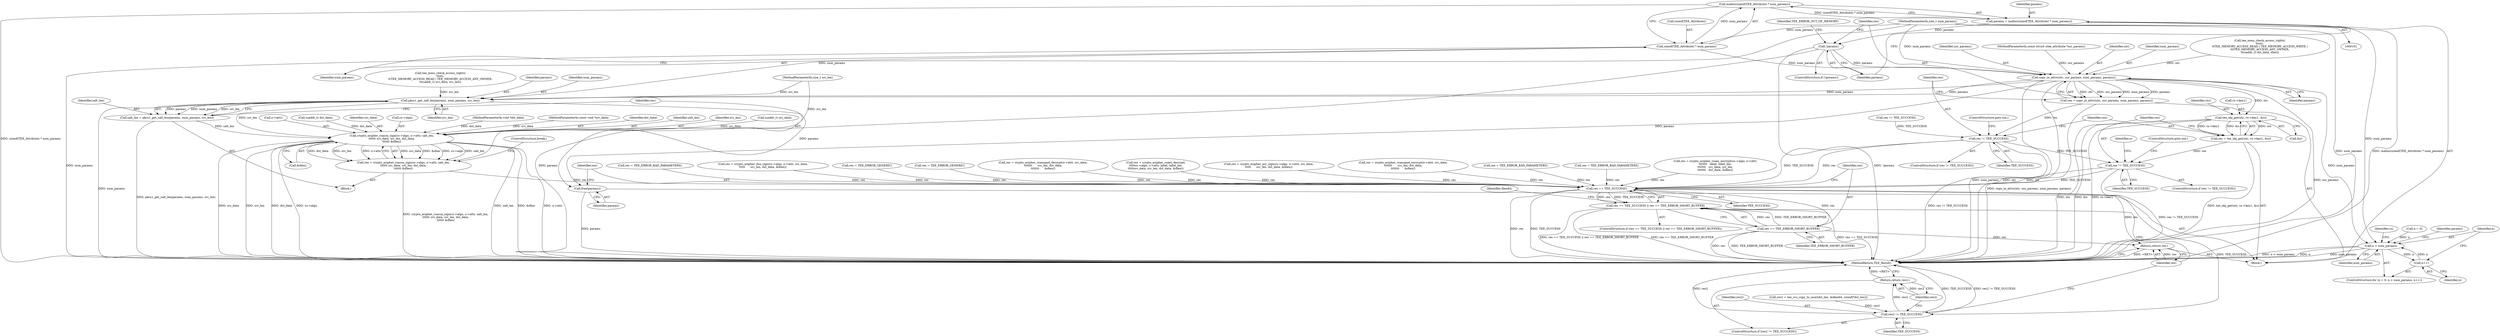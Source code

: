 digraph "0_optee_os_70697bf3c5dc3d201341b01a1a8e5bc6d2fb48f8@API" {
"1000217" [label="(Call,malloc(sizeof(TEE_Attribute) * num_params))"];
"1000218" [label="(Call,sizeof(TEE_Attribute) * num_params)"];
"1000104" [label="(MethodParameterIn,size_t num_params)"];
"1000215" [label="(Call,params = malloc(sizeof(TEE_Attribute) * num_params))"];
"1000223" [label="(Call,!params)"];
"1000229" [label="(Call,copy_in_attrs(utc, usr_params, num_params, params))"];
"1000227" [label="(Call,res = copy_in_attrs(utc, usr_params, num_params, params))"];
"1000235" [label="(Call,res != TEE_SUCCESS)"];
"1000249" [label="(Call,res != TEE_SUCCESS)"];
"1000511" [label="(Call,res == TEE_SUCCESS)"];
"1000510" [label="(Call,res == TEE_SUCCESS || res == TEE_ERROR_SHORT_BUFFER)"];
"1000514" [label="(Call,res == TEE_ERROR_SHORT_BUFFER)"];
"1000537" [label="(Return,return res;)"];
"1000532" [label="(Call,res2 != TEE_SUCCESS)"];
"1000535" [label="(Return,return res2;)"];
"1000241" [label="(Call,tee_obj_get(utc, cs->key1, &o))"];
"1000239" [label="(Call,res = tee_obj_get(utc, cs->key1, &o))"];
"1000327" [label="(Call,n < num_params)"];
"1000330" [label="(Call,n++)"];
"1000443" [label="(Call,pkcs1_get_salt_len(params, num_params, src_len))"];
"1000441" [label="(Call,salt_len = pkcs1_get_salt_len(params, num_params, src_len))"];
"1000449" [label="(Call,crypto_acipher_rsassa_sign(cs->algo, o->attr, salt_len,\n\t\t\t\t\t\t src_data, src_len, dst_data,\n\t\t\t\t\t\t &dlen))"];
"1000447" [label="(Call,res = crypto_acipher_rsassa_sign(cs->algo, o->attr, salt_len,\n\t\t\t\t\t\t src_data, src_len, dst_data,\n\t\t\t\t\t\t &dlen))"];
"1000507" [label="(Call,free(params))"];
"1000249" [label="(Call,res != TEE_SUCCESS)"];
"1000242" [label="(Identifier,utc)"];
"1000460" [label="(Call,&dlen)"];
"1000539" [label="(MethodReturn,TEE_Result)"];
"1000516" [label="(Identifier,TEE_ERROR_SHORT_BUFFER)"];
"1000486" [label="(Call,res = crypto_acipher_ecc_sign(cs->algo, o->attr, src_data,\n\t\t\t\t\t      src_len, dst_data, &dlen))"];
"1000258" [label="(Identifier,o)"];
"1000234" [label="(ControlStructure,if (res != TEE_SUCCESS))"];
"1000330" [label="(Call,n++)"];
"1000331" [label="(Identifier,n)"];
"1000456" [label="(Identifier,salt_len)"];
"1000281" [label="(Call,res = crypto_acipher_rsanopad_encrypt(o->attr, src_data,\n\t\t\t\t\t\t\t      src_len, dst_data,\n\t\t\t\t\t\t\t      &dlen))"];
"1000512" [label="(Identifier,res)"];
"1000447" [label="(Call,res = crypto_acipher_rsassa_sign(cs->algo, o->attr, salt_len,\n\t\t\t\t\t\t src_data, src_len, dst_data,\n\t\t\t\t\t\t &dlen))"];
"1000442" [label="(Identifier,salt_len)"];
"1000458" [label="(Identifier,src_len)"];
"1000453" [label="(Call,o->attr)"];
"1000215" [label="(Call,params = malloc(sizeof(TEE_Attribute) * num_params))"];
"1000251" [label="(Identifier,TEE_SUCCESS)"];
"1000205" [label="(Call,(uaddr_t) dst_data)"];
"1000219" [label="(Call,sizeof(TEE_Attribute))"];
"1000508" [label="(Identifier,params)"];
"1000240" [label="(Identifier,res)"];
"1000462" [label="(ControlStructure,break;)"];
"1000222" [label="(ControlStructure,if (!params))"];
"1000237" [label="(Identifier,TEE_SUCCESS)"];
"1000445" [label="(Identifier,num_params)"];
"1000164" [label="(Call,tee_mmu_check_access_rights(\n\t\tutc,\n\t\tTEE_MEMORY_ACCESS_READ | TEE_MEMORY_ACCESS_ANY_OWNER,\n\t\t(uaddr_t) src_data, src_len))"];
"1000226" [label="(Identifier,TEE_ERROR_OUT_OF_MEMORY)"];
"1000230" [label="(Identifier,utc)"];
"1000457" [label="(Identifier,src_data)"];
"1000537" [label="(Return,return res;)"];
"1000536" [label="(Identifier,res2)"];
"1000502" [label="(Call,res = TEE_ERROR_BAD_PARAMETERS)"];
"1000252" [label="(ControlStructure,goto out;)"];
"1000535" [label="(Return,return res2;)"];
"1000229" [label="(Call,copy_in_attrs(utc, usr_params, num_params, params))"];
"1000109" [label="(Block,)"];
"1000223" [label="(Call,!params)"];
"1000533" [label="(Identifier,res2)"];
"1000450" [label="(Call,cs->algo)"];
"1000532" [label="(Call,res2 != TEE_SUCCESS)"];
"1000107" [label="(MethodParameterIn,void *dst_data)"];
"1000368" [label="(Identifier,cs)"];
"1000210" [label="(Call,res != TEE_SUCCESS)"];
"1000105" [label="(MethodParameterIn,const void *src_data)"];
"1000414" [label="(Call,res = TEE_ERROR_BAD_PARAMETERS)"];
"1000327" [label="(Call,n < num_params)"];
"1000514" [label="(Call,res == TEE_ERROR_SHORT_BUFFER)"];
"1000241" [label="(Call,tee_obj_get(utc, cs->key1, &o))"];
"1000232" [label="(Identifier,num_params)"];
"1000372" [label="(Call,res = crypto_acipher_rsaes_encrypt(cs->algo, o->attr,\n\t\t\t\t\t\t\t   label, label_len,\n\t\t\t\t\t\t\t   src_data, src_len,\n\t\t\t\t\t\t\t   dst_data, &dlen))"];
"1000235" [label="(Call,res != TEE_SUCCESS)"];
"1000236" [label="(Identifier,res)"];
"1000221" [label="(Identifier,num_params)"];
"1000531" [label="(ControlStructure,if (res2 != TEE_SUCCESS))"];
"1000218" [label="(Call,sizeof(TEE_Attribute) * num_params)"];
"1000507" [label="(Call,free(params))"];
"1000509" [label="(ControlStructure,if (res == TEE_SUCCESS || res == TEE_ERROR_SHORT_BUFFER))"];
"1000522" [label="(Call,res2 = tee_svc_copy_to_user(dst_len, &dlen64, sizeof(*dst_len)))"];
"1000448" [label="(Identifier,res)"];
"1000520" [label="(Identifier,dlen64)"];
"1000511" [label="(Call,res == TEE_SUCCESS)"];
"1000459" [label="(Identifier,dst_data)"];
"1000324" [label="(Call,n = 0)"];
"1000437" [label="(Call,res = TEE_ERROR_BAD_PARAMETERS)"];
"1000106" [label="(MethodParameterIn,size_t src_len)"];
"1000466" [label="(Call,res = crypto_acipher_dsa_sign(cs->algo, o->attr, src_data,\n\t\t\t\t\t      src_len, dst_data, &dlen))"];
"1000238" [label="(ControlStructure,goto out;)"];
"1000538" [label="(Identifier,res)"];
"1000323" [label="(ControlStructure,for (n = 0; n < num_params; n++))"];
"1000246" [label="(Call,&o)"];
"1000239" [label="(Call,res = tee_obj_get(utc, cs->key1, &o))"];
"1000216" [label="(Identifier,params)"];
"1000264" [label="(Call,res = TEE_ERROR_GENERIC)"];
"1000272" [label="(Block,)"];
"1000313" [label="(Call,res = TEE_ERROR_GENERIC)"];
"1000513" [label="(Identifier,TEE_SUCCESS)"];
"1000534" [label="(Identifier,TEE_SUCCESS)"];
"1000228" [label="(Identifier,res)"];
"1000446" [label="(Identifier,src_len)"];
"1000300" [label="(Call,res = crypto_acipher_rsanopad_decrypt(o->attr, src_data,\n\t\t\t\t\t\t\t      src_len, dst_data,\n\t\t\t\t\t\t\t      &dlen))"];
"1000224" [label="(Identifier,params)"];
"1000233" [label="(Identifier,params)"];
"1000329" [label="(Identifier,num_params)"];
"1000510" [label="(Call,res == TEE_SUCCESS || res == TEE_ERROR_SHORT_BUFFER)"];
"1000444" [label="(Identifier,params)"];
"1000515" [label="(Identifier,res)"];
"1000248" [label="(ControlStructure,if (res != TEE_SUCCESS))"];
"1000250" [label="(Identifier,res)"];
"1000243" [label="(Call,cs->key1)"];
"1000198" [label="(Call,tee_mmu_check_access_rights(\n\t\tutc,\n\t\tTEE_MEMORY_ACCESS_READ | TEE_MEMORY_ACCESS_WRITE |\n\t\t\tTEE_MEMORY_ACCESS_ANY_OWNER,\n\t\t(uaddr_t) dst_data, dlen))"];
"1000227" [label="(Call,res = copy_in_attrs(utc, usr_params, num_params, params))"];
"1000396" [label="(Call,res = crypto_acipher_rsaes_decrypt(\n\t\t\t\t\tcs->algo, o->attr, label, label_len,\n\t\t\t\t\tsrc_data, src_len, dst_data, &dlen))"];
"1000449" [label="(Call,crypto_acipher_rsassa_sign(cs->algo, o->attr, salt_len,\n\t\t\t\t\t\t src_data, src_len, dst_data,\n\t\t\t\t\t\t &dlen))"];
"1000441" [label="(Call,salt_len = pkcs1_get_salt_len(params, num_params, src_len))"];
"1000328" [label="(Identifier,n)"];
"1000169" [label="(Call,(uaddr_t) src_data)"];
"1000231" [label="(Identifier,usr_params)"];
"1000337" [label="(Identifier,params)"];
"1000104" [label="(MethodParameterIn,size_t num_params)"];
"1000443" [label="(Call,pkcs1_get_salt_len(params, num_params, src_len))"];
"1000103" [label="(MethodParameterIn,const struct utee_attribute *usr_params)"];
"1000217" [label="(Call,malloc(sizeof(TEE_Attribute) * num_params))"];
"1000217" -> "1000215"  [label="AST: "];
"1000217" -> "1000218"  [label="CFG: "];
"1000218" -> "1000217"  [label="AST: "];
"1000215" -> "1000217"  [label="CFG: "];
"1000217" -> "1000539"  [label="DDG: sizeof(TEE_Attribute) * num_params"];
"1000217" -> "1000215"  [label="DDG: sizeof(TEE_Attribute) * num_params"];
"1000218" -> "1000217"  [label="DDG: num_params"];
"1000218" -> "1000221"  [label="CFG: "];
"1000219" -> "1000218"  [label="AST: "];
"1000221" -> "1000218"  [label="AST: "];
"1000218" -> "1000539"  [label="DDG: num_params"];
"1000104" -> "1000218"  [label="DDG: num_params"];
"1000218" -> "1000229"  [label="DDG: num_params"];
"1000104" -> "1000101"  [label="AST: "];
"1000104" -> "1000539"  [label="DDG: num_params"];
"1000104" -> "1000229"  [label="DDG: num_params"];
"1000104" -> "1000327"  [label="DDG: num_params"];
"1000104" -> "1000443"  [label="DDG: num_params"];
"1000215" -> "1000109"  [label="AST: "];
"1000216" -> "1000215"  [label="AST: "];
"1000224" -> "1000215"  [label="CFG: "];
"1000215" -> "1000539"  [label="DDG: malloc(sizeof(TEE_Attribute) * num_params)"];
"1000215" -> "1000223"  [label="DDG: params"];
"1000223" -> "1000222"  [label="AST: "];
"1000223" -> "1000224"  [label="CFG: "];
"1000224" -> "1000223"  [label="AST: "];
"1000226" -> "1000223"  [label="CFG: "];
"1000228" -> "1000223"  [label="CFG: "];
"1000223" -> "1000539"  [label="DDG: !params"];
"1000223" -> "1000539"  [label="DDG: params"];
"1000223" -> "1000229"  [label="DDG: params"];
"1000229" -> "1000227"  [label="AST: "];
"1000229" -> "1000233"  [label="CFG: "];
"1000230" -> "1000229"  [label="AST: "];
"1000231" -> "1000229"  [label="AST: "];
"1000232" -> "1000229"  [label="AST: "];
"1000233" -> "1000229"  [label="AST: "];
"1000227" -> "1000229"  [label="CFG: "];
"1000229" -> "1000539"  [label="DDG: usr_params"];
"1000229" -> "1000539"  [label="DDG: num_params"];
"1000229" -> "1000539"  [label="DDG: utc"];
"1000229" -> "1000227"  [label="DDG: utc"];
"1000229" -> "1000227"  [label="DDG: usr_params"];
"1000229" -> "1000227"  [label="DDG: num_params"];
"1000229" -> "1000227"  [label="DDG: params"];
"1000198" -> "1000229"  [label="DDG: utc"];
"1000103" -> "1000229"  [label="DDG: usr_params"];
"1000229" -> "1000241"  [label="DDG: utc"];
"1000229" -> "1000327"  [label="DDG: num_params"];
"1000229" -> "1000443"  [label="DDG: params"];
"1000229" -> "1000443"  [label="DDG: num_params"];
"1000229" -> "1000507"  [label="DDG: params"];
"1000227" -> "1000109"  [label="AST: "];
"1000228" -> "1000227"  [label="AST: "];
"1000236" -> "1000227"  [label="CFG: "];
"1000227" -> "1000539"  [label="DDG: copy_in_attrs(utc, usr_params, num_params, params)"];
"1000227" -> "1000235"  [label="DDG: res"];
"1000235" -> "1000234"  [label="AST: "];
"1000235" -> "1000237"  [label="CFG: "];
"1000236" -> "1000235"  [label="AST: "];
"1000237" -> "1000235"  [label="AST: "];
"1000238" -> "1000235"  [label="CFG: "];
"1000240" -> "1000235"  [label="CFG: "];
"1000235" -> "1000539"  [label="DDG: res != TEE_SUCCESS"];
"1000210" -> "1000235"  [label="DDG: TEE_SUCCESS"];
"1000235" -> "1000249"  [label="DDG: TEE_SUCCESS"];
"1000235" -> "1000511"  [label="DDG: res"];
"1000235" -> "1000511"  [label="DDG: TEE_SUCCESS"];
"1000249" -> "1000248"  [label="AST: "];
"1000249" -> "1000251"  [label="CFG: "];
"1000250" -> "1000249"  [label="AST: "];
"1000251" -> "1000249"  [label="AST: "];
"1000252" -> "1000249"  [label="CFG: "];
"1000258" -> "1000249"  [label="CFG: "];
"1000249" -> "1000539"  [label="DDG: res != TEE_SUCCESS"];
"1000239" -> "1000249"  [label="DDG: res"];
"1000249" -> "1000511"  [label="DDG: res"];
"1000249" -> "1000511"  [label="DDG: TEE_SUCCESS"];
"1000511" -> "1000510"  [label="AST: "];
"1000511" -> "1000513"  [label="CFG: "];
"1000512" -> "1000511"  [label="AST: "];
"1000513" -> "1000511"  [label="AST: "];
"1000515" -> "1000511"  [label="CFG: "];
"1000510" -> "1000511"  [label="CFG: "];
"1000511" -> "1000539"  [label="DDG: TEE_SUCCESS"];
"1000511" -> "1000539"  [label="DDG: res"];
"1000511" -> "1000510"  [label="DDG: res"];
"1000511" -> "1000510"  [label="DDG: TEE_SUCCESS"];
"1000396" -> "1000511"  [label="DDG: res"];
"1000281" -> "1000511"  [label="DDG: res"];
"1000502" -> "1000511"  [label="DDG: res"];
"1000466" -> "1000511"  [label="DDG: res"];
"1000300" -> "1000511"  [label="DDG: res"];
"1000372" -> "1000511"  [label="DDG: res"];
"1000414" -> "1000511"  [label="DDG: res"];
"1000313" -> "1000511"  [label="DDG: res"];
"1000486" -> "1000511"  [label="DDG: res"];
"1000264" -> "1000511"  [label="DDG: res"];
"1000437" -> "1000511"  [label="DDG: res"];
"1000447" -> "1000511"  [label="DDG: res"];
"1000511" -> "1000514"  [label="DDG: res"];
"1000511" -> "1000532"  [label="DDG: TEE_SUCCESS"];
"1000511" -> "1000537"  [label="DDG: res"];
"1000510" -> "1000509"  [label="AST: "];
"1000510" -> "1000514"  [label="CFG: "];
"1000514" -> "1000510"  [label="AST: "];
"1000520" -> "1000510"  [label="CFG: "];
"1000538" -> "1000510"  [label="CFG: "];
"1000510" -> "1000539"  [label="DDG: res == TEE_ERROR_SHORT_BUFFER"];
"1000510" -> "1000539"  [label="DDG: res == TEE_SUCCESS"];
"1000510" -> "1000539"  [label="DDG: res == TEE_SUCCESS || res == TEE_ERROR_SHORT_BUFFER"];
"1000514" -> "1000510"  [label="DDG: res"];
"1000514" -> "1000510"  [label="DDG: TEE_ERROR_SHORT_BUFFER"];
"1000514" -> "1000516"  [label="CFG: "];
"1000515" -> "1000514"  [label="AST: "];
"1000516" -> "1000514"  [label="AST: "];
"1000514" -> "1000539"  [label="DDG: res"];
"1000514" -> "1000539"  [label="DDG: TEE_ERROR_SHORT_BUFFER"];
"1000514" -> "1000537"  [label="DDG: res"];
"1000537" -> "1000109"  [label="AST: "];
"1000537" -> "1000538"  [label="CFG: "];
"1000538" -> "1000537"  [label="AST: "];
"1000539" -> "1000537"  [label="CFG: "];
"1000537" -> "1000539"  [label="DDG: <RET>"];
"1000538" -> "1000537"  [label="DDG: res"];
"1000532" -> "1000531"  [label="AST: "];
"1000532" -> "1000534"  [label="CFG: "];
"1000533" -> "1000532"  [label="AST: "];
"1000534" -> "1000532"  [label="AST: "];
"1000536" -> "1000532"  [label="CFG: "];
"1000538" -> "1000532"  [label="CFG: "];
"1000532" -> "1000539"  [label="DDG: res2"];
"1000532" -> "1000539"  [label="DDG: TEE_SUCCESS"];
"1000532" -> "1000539"  [label="DDG: res2 != TEE_SUCCESS"];
"1000522" -> "1000532"  [label="DDG: res2"];
"1000532" -> "1000535"  [label="DDG: res2"];
"1000535" -> "1000531"  [label="AST: "];
"1000535" -> "1000536"  [label="CFG: "];
"1000536" -> "1000535"  [label="AST: "];
"1000539" -> "1000535"  [label="CFG: "];
"1000535" -> "1000539"  [label="DDG: <RET>"];
"1000536" -> "1000535"  [label="DDG: res2"];
"1000241" -> "1000239"  [label="AST: "];
"1000241" -> "1000246"  [label="CFG: "];
"1000242" -> "1000241"  [label="AST: "];
"1000243" -> "1000241"  [label="AST: "];
"1000246" -> "1000241"  [label="AST: "];
"1000239" -> "1000241"  [label="CFG: "];
"1000241" -> "1000539"  [label="DDG: utc"];
"1000241" -> "1000539"  [label="DDG: &o"];
"1000241" -> "1000539"  [label="DDG: cs->key1"];
"1000241" -> "1000239"  [label="DDG: utc"];
"1000241" -> "1000239"  [label="DDG: cs->key1"];
"1000241" -> "1000239"  [label="DDG: &o"];
"1000239" -> "1000109"  [label="AST: "];
"1000240" -> "1000239"  [label="AST: "];
"1000250" -> "1000239"  [label="CFG: "];
"1000239" -> "1000539"  [label="DDG: tee_obj_get(utc, cs->key1, &o)"];
"1000327" -> "1000323"  [label="AST: "];
"1000327" -> "1000329"  [label="CFG: "];
"1000328" -> "1000327"  [label="AST: "];
"1000329" -> "1000327"  [label="AST: "];
"1000337" -> "1000327"  [label="CFG: "];
"1000368" -> "1000327"  [label="CFG: "];
"1000327" -> "1000539"  [label="DDG: n"];
"1000327" -> "1000539"  [label="DDG: num_params"];
"1000327" -> "1000539"  [label="DDG: n < num_params"];
"1000330" -> "1000327"  [label="DDG: n"];
"1000324" -> "1000327"  [label="DDG: n"];
"1000327" -> "1000330"  [label="DDG: n"];
"1000330" -> "1000323"  [label="AST: "];
"1000330" -> "1000331"  [label="CFG: "];
"1000331" -> "1000330"  [label="AST: "];
"1000328" -> "1000330"  [label="CFG: "];
"1000443" -> "1000441"  [label="AST: "];
"1000443" -> "1000446"  [label="CFG: "];
"1000444" -> "1000443"  [label="AST: "];
"1000445" -> "1000443"  [label="AST: "];
"1000446" -> "1000443"  [label="AST: "];
"1000441" -> "1000443"  [label="CFG: "];
"1000443" -> "1000539"  [label="DDG: num_params"];
"1000443" -> "1000441"  [label="DDG: params"];
"1000443" -> "1000441"  [label="DDG: num_params"];
"1000443" -> "1000441"  [label="DDG: src_len"];
"1000164" -> "1000443"  [label="DDG: src_len"];
"1000106" -> "1000443"  [label="DDG: src_len"];
"1000443" -> "1000449"  [label="DDG: src_len"];
"1000443" -> "1000507"  [label="DDG: params"];
"1000441" -> "1000272"  [label="AST: "];
"1000442" -> "1000441"  [label="AST: "];
"1000448" -> "1000441"  [label="CFG: "];
"1000441" -> "1000539"  [label="DDG: pkcs1_get_salt_len(params, num_params, src_len)"];
"1000441" -> "1000449"  [label="DDG: salt_len"];
"1000449" -> "1000447"  [label="AST: "];
"1000449" -> "1000460"  [label="CFG: "];
"1000450" -> "1000449"  [label="AST: "];
"1000453" -> "1000449"  [label="AST: "];
"1000456" -> "1000449"  [label="AST: "];
"1000457" -> "1000449"  [label="AST: "];
"1000458" -> "1000449"  [label="AST: "];
"1000459" -> "1000449"  [label="AST: "];
"1000460" -> "1000449"  [label="AST: "];
"1000447" -> "1000449"  [label="CFG: "];
"1000449" -> "1000539"  [label="DDG: &dlen"];
"1000449" -> "1000539"  [label="DDG: dst_data"];
"1000449" -> "1000539"  [label="DDG: src_data"];
"1000449" -> "1000539"  [label="DDG: cs->algo"];
"1000449" -> "1000539"  [label="DDG: o->attr"];
"1000449" -> "1000539"  [label="DDG: src_len"];
"1000449" -> "1000539"  [label="DDG: salt_len"];
"1000449" -> "1000447"  [label="DDG: src_data"];
"1000449" -> "1000447"  [label="DDG: &dlen"];
"1000449" -> "1000447"  [label="DDG: cs->algo"];
"1000449" -> "1000447"  [label="DDG: salt_len"];
"1000449" -> "1000447"  [label="DDG: dst_data"];
"1000449" -> "1000447"  [label="DDG: src_len"];
"1000449" -> "1000447"  [label="DDG: o->attr"];
"1000169" -> "1000449"  [label="DDG: src_data"];
"1000105" -> "1000449"  [label="DDG: src_data"];
"1000106" -> "1000449"  [label="DDG: src_len"];
"1000205" -> "1000449"  [label="DDG: dst_data"];
"1000107" -> "1000449"  [label="DDG: dst_data"];
"1000447" -> "1000272"  [label="AST: "];
"1000448" -> "1000447"  [label="AST: "];
"1000462" -> "1000447"  [label="CFG: "];
"1000447" -> "1000539"  [label="DDG: crypto_acipher_rsassa_sign(cs->algo, o->attr, salt_len,\n\t\t\t\t\t\t src_data, src_len, dst_data,\n\t\t\t\t\t\t &dlen)"];
"1000507" -> "1000109"  [label="AST: "];
"1000507" -> "1000508"  [label="CFG: "];
"1000508" -> "1000507"  [label="AST: "];
"1000512" -> "1000507"  [label="CFG: "];
"1000507" -> "1000539"  [label="DDG: params"];
}
